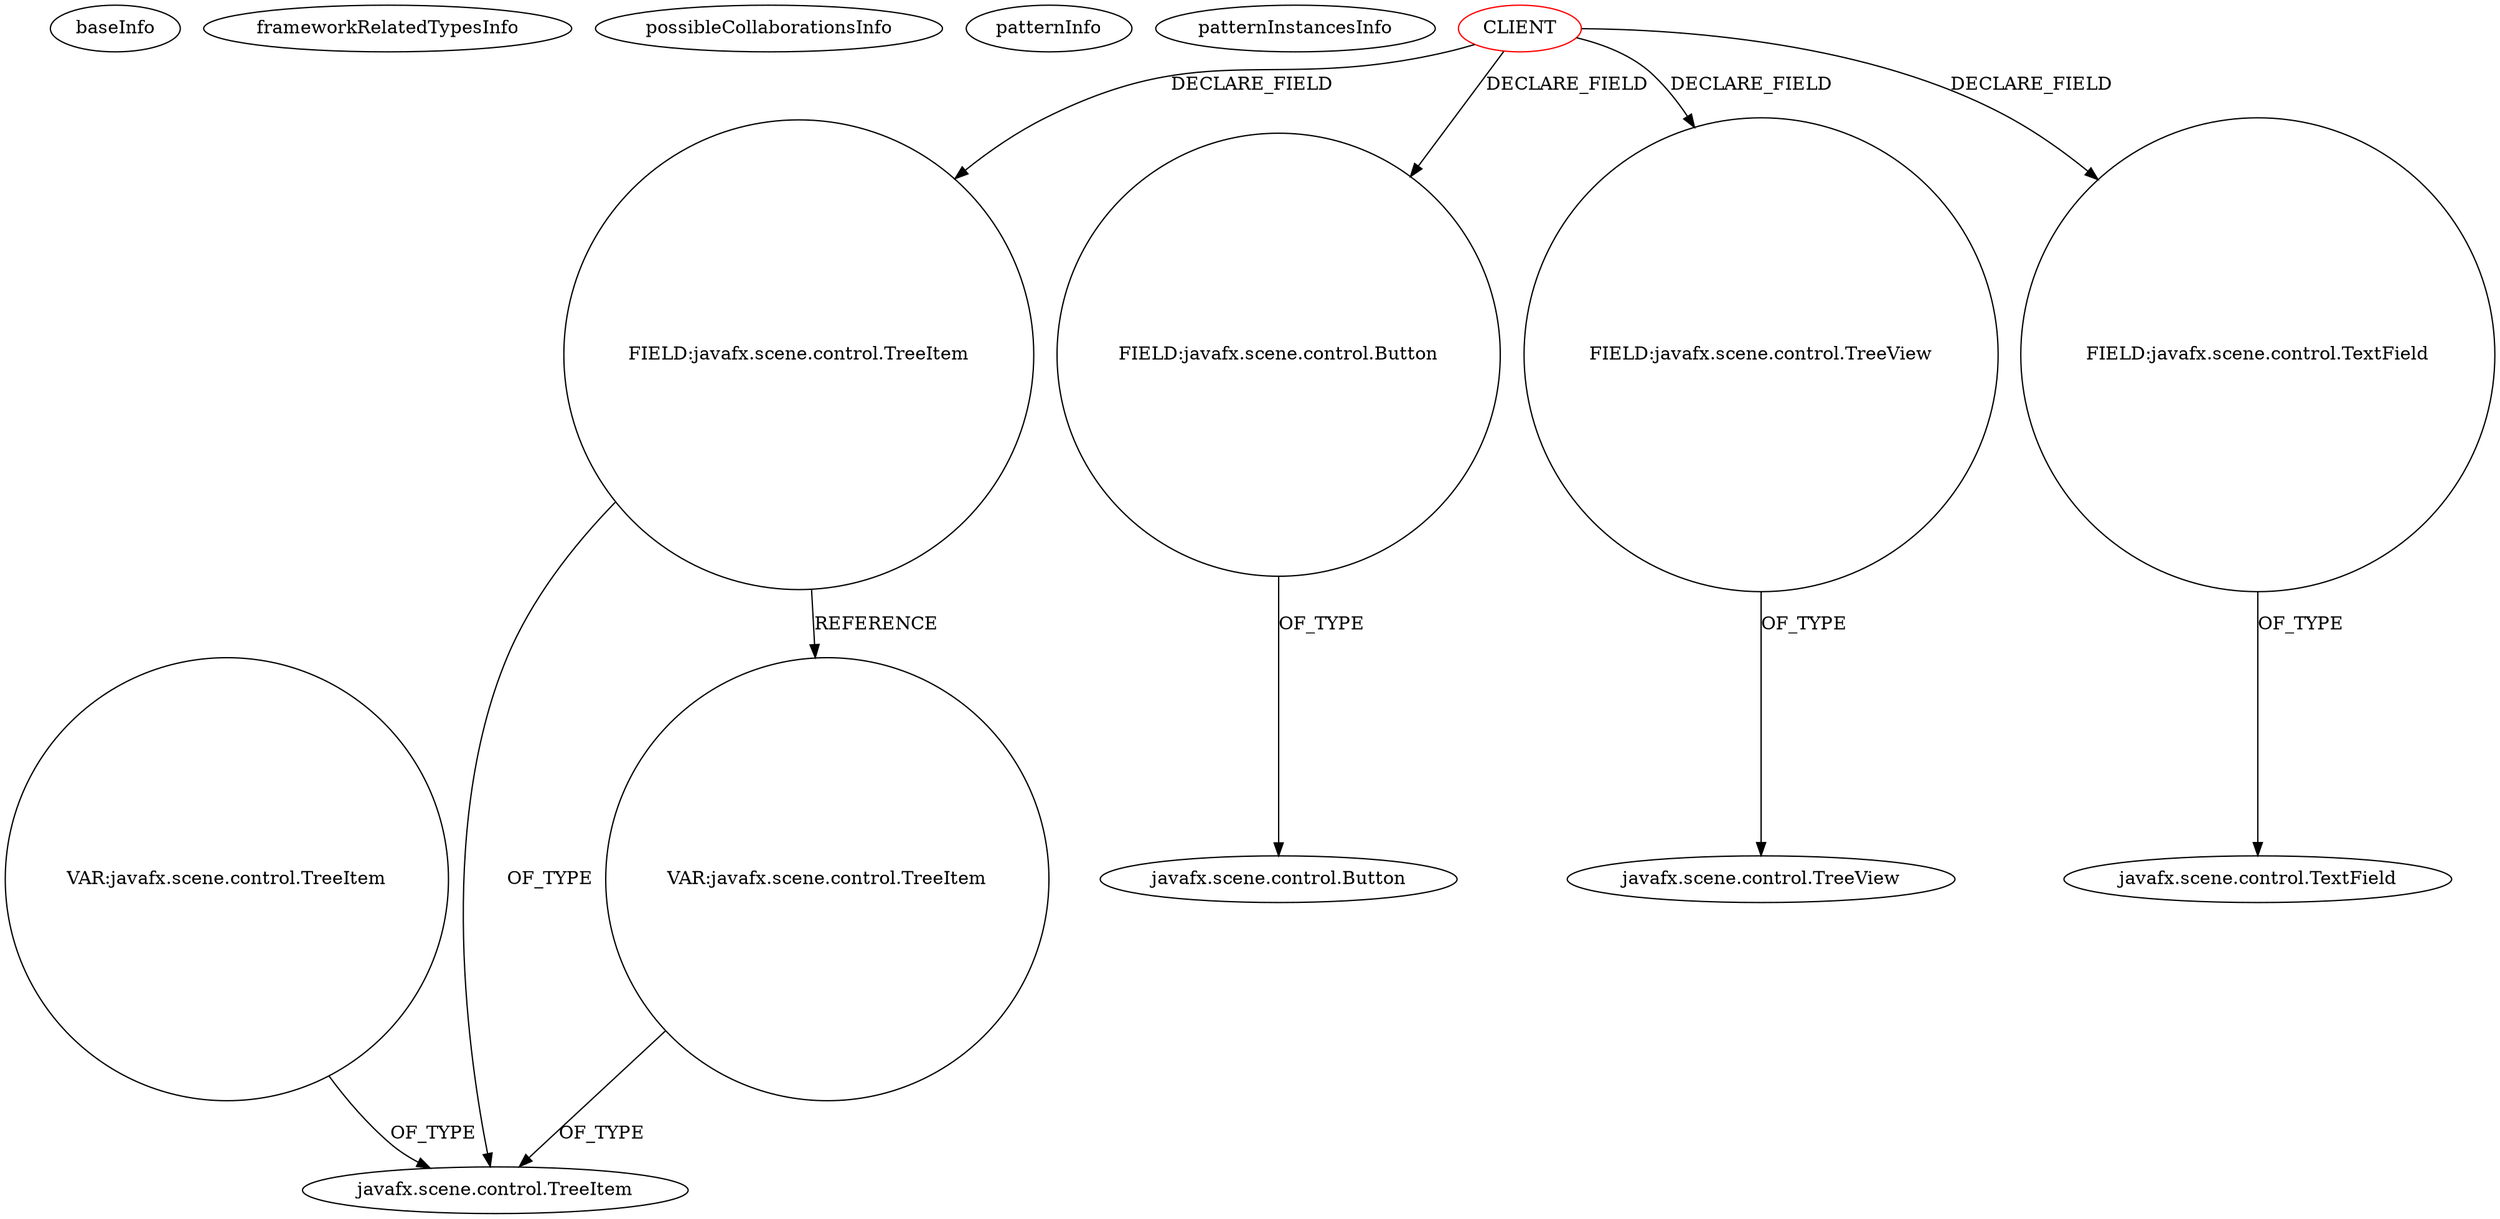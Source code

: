 digraph {
baseInfo[graphId=4208,category="pattern",isAnonymous=false,possibleRelation=false]
frameworkRelatedTypesInfo[]
possibleCollaborationsInfo[]
patternInfo[frequency=2.0,patternRootClient=0]
patternInstancesInfo[0="mrempala-sp~/mrempala-sp/sp-master/src/application/VcSetupManualLoad.java~VcSetupManualLoad~3666",1="Bim3264-Optimum2DEngine~/Bim3264-Optimum2DEngine/Optimum2DEngine-master/src/optimum2d/mapeditor/ComponentTab.java~ComponentTab~169"]
4[label="FIELD:javafx.scene.control.TreeItem",vertexType="FIELD_DECLARATION",isFrameworkType=false,shape=circle]
5[label="javafx.scene.control.TreeItem",vertexType="FRAMEWORK_CLASS_TYPE",isFrameworkType=false]
0[label="CLIENT",vertexType="ROOT_CLIENT_CLASS_DECLARATION",isFrameworkType=false,color=red]
2[label="FIELD:javafx.scene.control.Button",vertexType="FIELD_DECLARATION",isFrameworkType=false,shape=circle]
10[label="FIELD:javafx.scene.control.TreeView",vertexType="FIELD_DECLARATION",isFrameworkType=false,shape=circle]
3[label="javafx.scene.control.Button",vertexType="FRAMEWORK_CLASS_TYPE",isFrameworkType=false]
11[label="javafx.scene.control.TreeView",vertexType="FRAMEWORK_CLASS_TYPE",isFrameworkType=false]
42[label="VAR:javafx.scene.control.TreeItem",vertexType="VARIABLE_EXPRESION",isFrameworkType=false,shape=circle]
30[label="VAR:javafx.scene.control.TreeItem",vertexType="VARIABLE_EXPRESION",isFrameworkType=false,shape=circle]
14[label="FIELD:javafx.scene.control.TextField",vertexType="FIELD_DECLARATION",isFrameworkType=false,shape=circle]
15[label="javafx.scene.control.TextField",vertexType="FRAMEWORK_CLASS_TYPE",isFrameworkType=false]
30->5[label="OF_TYPE"]
0->4[label="DECLARE_FIELD"]
0->2[label="DECLARE_FIELD"]
4->5[label="OF_TYPE"]
14->15[label="OF_TYPE"]
42->5[label="OF_TYPE"]
2->3[label="OF_TYPE"]
0->14[label="DECLARE_FIELD"]
10->11[label="OF_TYPE"]
4->30[label="REFERENCE"]
0->10[label="DECLARE_FIELD"]
}
